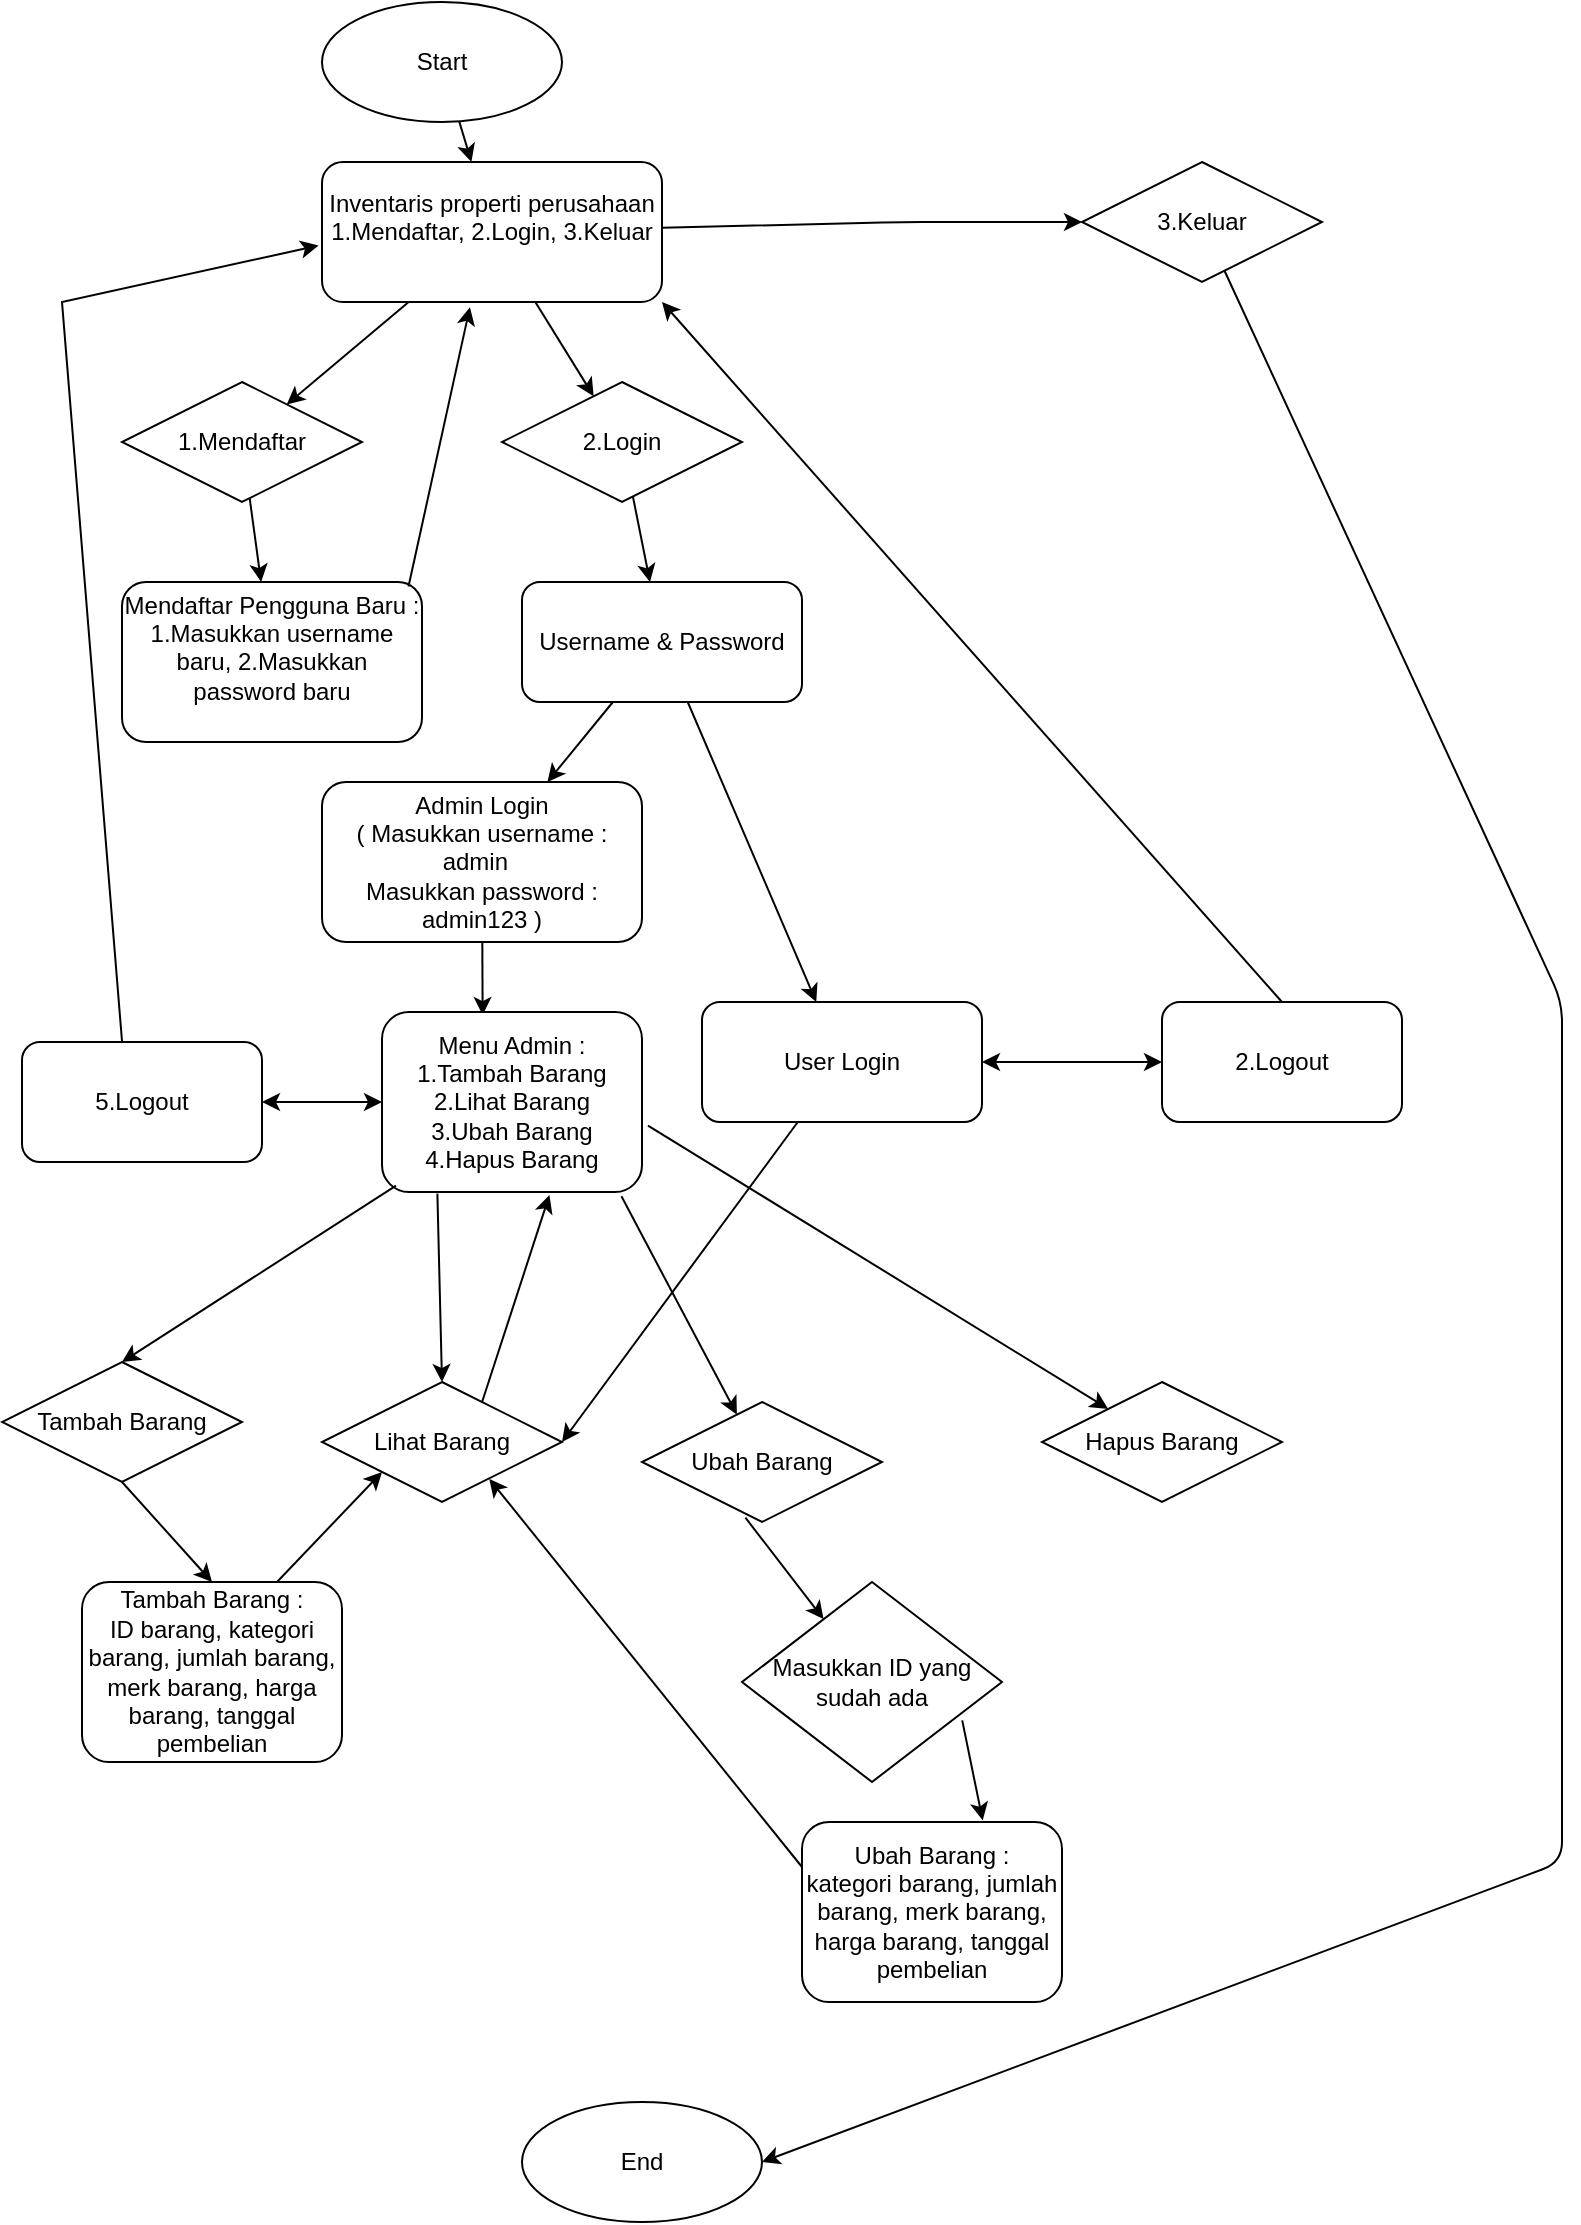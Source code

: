 <mxfile version="24.7.17">
  <diagram name="Flowchart" id="0">
    <mxGraphModel dx="1381" dy="808" grid="1" gridSize="10" guides="1" tooltips="1" connect="1" arrows="1" fold="1" page="1" pageScale="1" pageWidth="827" pageHeight="1169" math="0" shadow="0">
      <root>
        <mxCell id="0" />
        <mxCell id="1" parent="0" />
        <mxCell id="2" value="Start" style="ellipse;whiteSpace=wrap;html=1;" parent="1" vertex="1">
          <mxGeometry x="160" y="50" width="120" height="60" as="geometry" />
        </mxCell>
        <mxCell id="3" value="Inventaris properti perusahaan 1.Mendaftar, 2.Login, 3.Keluar&lt;div&gt;&lt;br&gt;&lt;/div&gt;" style="rounded=1;whiteSpace=wrap;html=1;" parent="1" vertex="1">
          <mxGeometry x="160" y="130" width="170" height="70" as="geometry" />
        </mxCell>
        <mxCell id="4" value="1.Mendaftar" style="rhombus;whiteSpace=wrap;html=1;" parent="1" vertex="1">
          <mxGeometry x="60" y="240" width="120" height="60" as="geometry" />
        </mxCell>
        <mxCell id="5" value="2.Login" style="rhombus;whiteSpace=wrap;html=1;" parent="1" vertex="1">
          <mxGeometry x="250" y="240" width="120" height="60" as="geometry" />
        </mxCell>
        <mxCell id="6" value="3.Keluar" style="rhombus;whiteSpace=wrap;html=1;" parent="1" vertex="1">
          <mxGeometry x="540" y="130" width="120" height="60" as="geometry" />
        </mxCell>
        <mxCell id="7" value="Mendaftar Pengguna Baru : 1.Masukkan username baru, 2.Masukkan password baru&lt;div&gt;&lt;br&gt;&lt;/div&gt;" style="rounded=1;whiteSpace=wrap;html=1;" parent="1" vertex="1">
          <mxGeometry x="60" y="340" width="150" height="80" as="geometry" />
        </mxCell>
        <mxCell id="8" value="Username &amp; Password" style="rounded=1;whiteSpace=wrap;html=1;" parent="1" vertex="1">
          <mxGeometry x="260" y="340" width="140" height="60" as="geometry" />
        </mxCell>
        <mxCell id="9" value="Admin Login&lt;div&gt;( Masukkan username : admin&amp;nbsp;&amp;nbsp;&lt;/div&gt;&lt;div&gt;Masukkan password : admin123 )&lt;/div&gt;" style="rounded=1;whiteSpace=wrap;html=1;" parent="1" vertex="1">
          <mxGeometry x="160" y="440" width="160" height="80" as="geometry" />
        </mxCell>
        <mxCell id="10" value="User Login" style="rounded=1;whiteSpace=wrap;html=1;" parent="1" vertex="1">
          <mxGeometry x="350" y="550" width="140" height="60" as="geometry" />
        </mxCell>
        <mxCell id="12" value="End" style="ellipse;whiteSpace=wrap;html=1;" parent="1" vertex="1">
          <mxGeometry x="260" y="1100" width="120" height="60" as="geometry" />
        </mxCell>
        <mxCell id="13" parent="1" source="2" target="3" edge="1">
          <mxGeometry relative="1" as="geometry" />
        </mxCell>
        <mxCell id="14" parent="1" source="3" target="4" edge="1">
          <mxGeometry relative="1" as="geometry" />
        </mxCell>
        <mxCell id="15" parent="1" source="3" target="5" edge="1">
          <mxGeometry relative="1" as="geometry" />
        </mxCell>
        <mxCell id="16" parent="1" source="3" target="6" edge="1">
          <mxGeometry relative="1" as="geometry">
            <Array as="points">
              <mxPoint x="450" y="160" />
            </Array>
          </mxGeometry>
        </mxCell>
        <mxCell id="17" parent="1" source="4" target="7" edge="1">
          <mxGeometry relative="1" as="geometry" />
        </mxCell>
        <mxCell id="18" parent="1" source="5" target="8" edge="1">
          <mxGeometry relative="1" as="geometry" />
        </mxCell>
        <mxCell id="19" parent="1" source="8" target="9" edge="1">
          <mxGeometry relative="1" as="geometry" />
        </mxCell>
        <mxCell id="20" parent="1" source="8" target="10" edge="1">
          <mxGeometry relative="1" as="geometry" />
        </mxCell>
        <mxCell id="21" style="entryX=1;entryY=0.5;entryDx=0;entryDy=0;" parent="1" source="6" target="12" edge="1">
          <mxGeometry relative="1" as="geometry">
            <Array as="points">
              <mxPoint x="780" y="550" />
              <mxPoint x="780" y="980" />
            </Array>
          </mxGeometry>
        </mxCell>
        <mxCell id="22" style="entryX=0.387;entryY=0.017;entryDx=0;entryDy=0;entryPerimeter=0;" parent="1" source="9" target="7sAt9_vUlB4Bf2aHcFAK-32" edge="1">
          <mxGeometry relative="1" as="geometry">
            <mxPoint x="235" y="540" as="targetPoint" />
          </mxGeometry>
        </mxCell>
        <mxCell id="23" style="entryX=1;entryY=0.5;entryDx=0;entryDy=0;" parent="1" source="10" target="4yVzAG0rRG666TBuNoks-45" edge="1">
          <mxGeometry relative="1" as="geometry">
            <mxPoint x="290" y="750" as="targetPoint" />
          </mxGeometry>
        </mxCell>
        <mxCell id="7sAt9_vUlB4Bf2aHcFAK-25" value="" style="endArrow=classic;html=1;rounded=0;entryX=0.435;entryY=1.037;entryDx=0;entryDy=0;entryPerimeter=0;exitX=0.955;exitY=0.028;exitDx=0;exitDy=0;exitPerimeter=0;" parent="1" source="7" target="3" edge="1">
          <mxGeometry width="50" height="50" relative="1" as="geometry">
            <mxPoint x="200" y="350" as="sourcePoint" />
            <mxPoint x="250" y="290" as="targetPoint" />
          </mxGeometry>
        </mxCell>
        <mxCell id="7sAt9_vUlB4Bf2aHcFAK-32" value="Menu Admin :&lt;div&gt;1.Tambah Barang&lt;/div&gt;&lt;div&gt;2.Lihat Barang&lt;/div&gt;&lt;div&gt;3.Ubah Barang&lt;/div&gt;&lt;div&gt;4.Hapus Barang&lt;/div&gt;" style="rounded=1;whiteSpace=wrap;html=1;" parent="1" vertex="1">
          <mxGeometry x="190" y="555" width="130" height="90" as="geometry" />
        </mxCell>
        <mxCell id="7sAt9_vUlB4Bf2aHcFAK-33" value="5.Logout" style="rounded=1;whiteSpace=wrap;html=1;" parent="1" vertex="1">
          <mxGeometry x="10" y="570" width="120" height="60" as="geometry" />
        </mxCell>
        <mxCell id="7sAt9_vUlB4Bf2aHcFAK-37" value="2.Logout" style="rounded=1;whiteSpace=wrap;html=1;" parent="1" vertex="1">
          <mxGeometry x="580" y="550" width="120" height="60" as="geometry" />
        </mxCell>
        <mxCell id="7sAt9_vUlB4Bf2aHcFAK-38" value="" style="endArrow=classic;startArrow=classic;html=1;rounded=0;entryX=0;entryY=0.5;entryDx=0;entryDy=0;exitX=1;exitY=0.5;exitDx=0;exitDy=0;" parent="1" target="7sAt9_vUlB4Bf2aHcFAK-37" edge="1">
          <mxGeometry width="50" height="50" relative="1" as="geometry">
            <mxPoint x="490" y="580" as="sourcePoint" />
            <mxPoint x="380" y="550" as="targetPoint" />
          </mxGeometry>
        </mxCell>
        <mxCell id="7sAt9_vUlB4Bf2aHcFAK-39" value="" style="endArrow=classic;html=1;rounded=0;exitX=0.5;exitY=0;exitDx=0;exitDy=0;entryX=1;entryY=1;entryDx=0;entryDy=0;" parent="1" source="7sAt9_vUlB4Bf2aHcFAK-37" target="3" edge="1">
          <mxGeometry width="50" height="50" relative="1" as="geometry">
            <mxPoint x="330" y="340" as="sourcePoint" />
            <mxPoint x="310" y="190" as="targetPoint" />
          </mxGeometry>
        </mxCell>
        <mxCell id="4yVzAG0rRG666TBuNoks-24" value="" style="endArrow=classic;html=1;rounded=0;entryX=-0.01;entryY=0.597;entryDx=0;entryDy=0;entryPerimeter=0;exitX=0.417;exitY=0;exitDx=0;exitDy=0;exitPerimeter=0;" parent="1" source="7sAt9_vUlB4Bf2aHcFAK-33" target="3" edge="1">
          <mxGeometry width="50" height="50" relative="1" as="geometry">
            <mxPoint x="50" y="560" as="sourcePoint" />
            <mxPoint x="220" y="370" as="targetPoint" />
            <Array as="points">
              <mxPoint x="30" y="200" />
            </Array>
          </mxGeometry>
        </mxCell>
        <mxCell id="4yVzAG0rRG666TBuNoks-42" value="" style="endArrow=classic;html=1;rounded=0;exitX=0.213;exitY=1.009;exitDx=0;exitDy=0;exitPerimeter=0;entryX=0.5;entryY=0;entryDx=0;entryDy=0;" parent="1" source="7sAt9_vUlB4Bf2aHcFAK-32" target="4yVzAG0rRG666TBuNoks-45" edge="1">
          <mxGeometry width="50" height="50" relative="1" as="geometry">
            <mxPoint x="370" y="680" as="sourcePoint" />
            <mxPoint x="220" y="730" as="targetPoint" />
          </mxGeometry>
        </mxCell>
        <mxCell id="4yVzAG0rRG666TBuNoks-43" value="" style="endArrow=classic;html=1;rounded=0;exitX=0.054;exitY=0.965;exitDx=0;exitDy=0;exitPerimeter=0;entryX=0.5;entryY=0;entryDx=0;entryDy=0;" parent="1" source="7sAt9_vUlB4Bf2aHcFAK-32" edge="1">
          <mxGeometry width="50" height="50" relative="1" as="geometry">
            <mxPoint x="370" y="680" as="sourcePoint" />
            <mxPoint x="60" y="730" as="targetPoint" />
          </mxGeometry>
        </mxCell>
        <mxCell id="4yVzAG0rRG666TBuNoks-44" value="Tambah Barang" style="rhombus;whiteSpace=wrap;html=1;" parent="1" vertex="1">
          <mxGeometry y="730" width="120" height="60" as="geometry" />
        </mxCell>
        <mxCell id="4yVzAG0rRG666TBuNoks-45" value="Lihat Barang" style="rhombus;whiteSpace=wrap;html=1;" parent="1" vertex="1">
          <mxGeometry x="160" y="740" width="120" height="60" as="geometry" />
        </mxCell>
        <mxCell id="4yVzAG0rRG666TBuNoks-46" value="Ubah Barang" style="rhombus;whiteSpace=wrap;html=1;" parent="1" vertex="1">
          <mxGeometry x="320" y="750" width="120" height="60" as="geometry" />
        </mxCell>
        <mxCell id="4yVzAG0rRG666TBuNoks-47" value="" style="endArrow=classic;html=1;rounded=0;exitX=0.921;exitY=1.024;exitDx=0;exitDy=0;exitPerimeter=0;" parent="1" source="7sAt9_vUlB4Bf2aHcFAK-32" target="4yVzAG0rRG666TBuNoks-46" edge="1">
          <mxGeometry width="50" height="50" relative="1" as="geometry">
            <mxPoint x="330" y="790" as="sourcePoint" />
            <mxPoint x="380" y="740" as="targetPoint" />
          </mxGeometry>
        </mxCell>
        <mxCell id="4yVzAG0rRG666TBuNoks-48" value="Hapus Barang" style="rhombus;whiteSpace=wrap;html=1;" parent="1" vertex="1">
          <mxGeometry x="520" y="740" width="120" height="60" as="geometry" />
        </mxCell>
        <mxCell id="4yVzAG0rRG666TBuNoks-49" value="" style="endArrow=classic;html=1;rounded=0;exitX=1.023;exitY=0.631;exitDx=0;exitDy=0;exitPerimeter=0;" parent="1" source="7sAt9_vUlB4Bf2aHcFAK-32" target="4yVzAG0rRG666TBuNoks-48" edge="1">
          <mxGeometry width="50" height="50" relative="1" as="geometry">
            <mxPoint x="330" y="790" as="sourcePoint" />
            <mxPoint x="380" y="740" as="targetPoint" />
          </mxGeometry>
        </mxCell>
        <mxCell id="4yVzAG0rRG666TBuNoks-51" value="Tambah Barang :&lt;div&gt;ID barang, kategori barang, jumlah barang, merk barang, harga barang, tanggal pembelian&lt;/div&gt;" style="rounded=1;whiteSpace=wrap;html=1;" parent="1" vertex="1">
          <mxGeometry x="40" y="840" width="130" height="90" as="geometry" />
        </mxCell>
        <mxCell id="4yVzAG0rRG666TBuNoks-52" value="" style="endArrow=classic;html=1;rounded=0;exitX=0.5;exitY=1;exitDx=0;exitDy=0;entryX=0.5;entryY=0;entryDx=0;entryDy=0;" parent="1" source="4yVzAG0rRG666TBuNoks-44" target="4yVzAG0rRG666TBuNoks-51" edge="1">
          <mxGeometry width="50" height="50" relative="1" as="geometry">
            <mxPoint x="320" y="750" as="sourcePoint" />
            <mxPoint x="370" y="700" as="targetPoint" />
          </mxGeometry>
        </mxCell>
        <mxCell id="4yVzAG0rRG666TBuNoks-53" value="" style="endArrow=classic;html=1;rounded=0;exitX=0.431;exitY=0.964;exitDx=0;exitDy=0;exitPerimeter=0;" parent="1" source="4yVzAG0rRG666TBuNoks-46" target="4yVzAG0rRG666TBuNoks-56" edge="1">
          <mxGeometry width="50" height="50" relative="1" as="geometry">
            <mxPoint x="320" y="750" as="sourcePoint" />
            <mxPoint x="360" y="880" as="targetPoint" />
          </mxGeometry>
        </mxCell>
        <mxCell id="4yVzAG0rRG666TBuNoks-54" value="" style="endArrow=classic;html=1;rounded=0;exitX=0.75;exitY=0;exitDx=0;exitDy=0;entryX=0;entryY=1;entryDx=0;entryDy=0;" parent="1" source="4yVzAG0rRG666TBuNoks-51" target="4yVzAG0rRG666TBuNoks-45" edge="1">
          <mxGeometry width="50" height="50" relative="1" as="geometry">
            <mxPoint x="320" y="750" as="sourcePoint" />
            <mxPoint x="370" y="700" as="targetPoint" />
          </mxGeometry>
        </mxCell>
        <mxCell id="4yVzAG0rRG666TBuNoks-55" value="Ubah Barang :&lt;div&gt;kategori barang, jumlah barang, merk barang, harga barang, tanggal pembelian&lt;br&gt;&lt;/div&gt;" style="rounded=1;whiteSpace=wrap;html=1;" parent="1" vertex="1">
          <mxGeometry x="400" y="960" width="130" height="90" as="geometry" />
        </mxCell>
        <mxCell id="4yVzAG0rRG666TBuNoks-56" value="Masukkan ID yang sudah ada" style="rhombus;whiteSpace=wrap;html=1;" parent="1" vertex="1">
          <mxGeometry x="370" y="840" width="130" height="100" as="geometry" />
        </mxCell>
        <mxCell id="4yVzAG0rRG666TBuNoks-58" value="" style="endArrow=classic;html=1;rounded=0;exitX=0.847;exitY=0.692;exitDx=0;exitDy=0;exitPerimeter=0;entryX=0.695;entryY=-0.009;entryDx=0;entryDy=0;entryPerimeter=0;" parent="1" source="4yVzAG0rRG666TBuNoks-56" target="4yVzAG0rRG666TBuNoks-55" edge="1">
          <mxGeometry width="50" height="50" relative="1" as="geometry">
            <mxPoint x="320" y="1070" as="sourcePoint" />
            <mxPoint x="370" y="1020" as="targetPoint" />
          </mxGeometry>
        </mxCell>
        <mxCell id="4yVzAG0rRG666TBuNoks-59" value="" style="endArrow=classic;html=1;rounded=0;exitX=0;exitY=0.25;exitDx=0;exitDy=0;entryX=0.697;entryY=0.808;entryDx=0;entryDy=0;entryPerimeter=0;" parent="1" source="4yVzAG0rRG666TBuNoks-55" target="4yVzAG0rRG666TBuNoks-45" edge="1">
          <mxGeometry width="50" height="50" relative="1" as="geometry">
            <mxPoint x="320" y="1010" as="sourcePoint" />
            <mxPoint x="370" y="960" as="targetPoint" />
          </mxGeometry>
        </mxCell>
        <mxCell id="4yVzAG0rRG666TBuNoks-60" value="" style="endArrow=classic;html=1;rounded=0;exitX=0.667;exitY=0.167;exitDx=0;exitDy=0;exitPerimeter=0;entryX=0.644;entryY=1.017;entryDx=0;entryDy=0;entryPerimeter=0;" parent="1" source="4yVzAG0rRG666TBuNoks-45" target="7sAt9_vUlB4Bf2aHcFAK-32" edge="1">
          <mxGeometry width="50" height="50" relative="1" as="geometry">
            <mxPoint x="320" y="780" as="sourcePoint" />
            <mxPoint x="370" y="730" as="targetPoint" />
          </mxGeometry>
        </mxCell>
        <mxCell id="4yVzAG0rRG666TBuNoks-61" value="" style="endArrow=classic;startArrow=classic;html=1;rounded=0;exitX=1;exitY=0.5;exitDx=0;exitDy=0;entryX=0;entryY=0.5;entryDx=0;entryDy=0;" parent="1" source="7sAt9_vUlB4Bf2aHcFAK-33" target="7sAt9_vUlB4Bf2aHcFAK-32" edge="1">
          <mxGeometry width="50" height="50" relative="1" as="geometry">
            <mxPoint x="370" y="700" as="sourcePoint" />
            <mxPoint x="420" y="650" as="targetPoint" />
          </mxGeometry>
        </mxCell>
      </root>
    </mxGraphModel>
  </diagram>
</mxfile>
